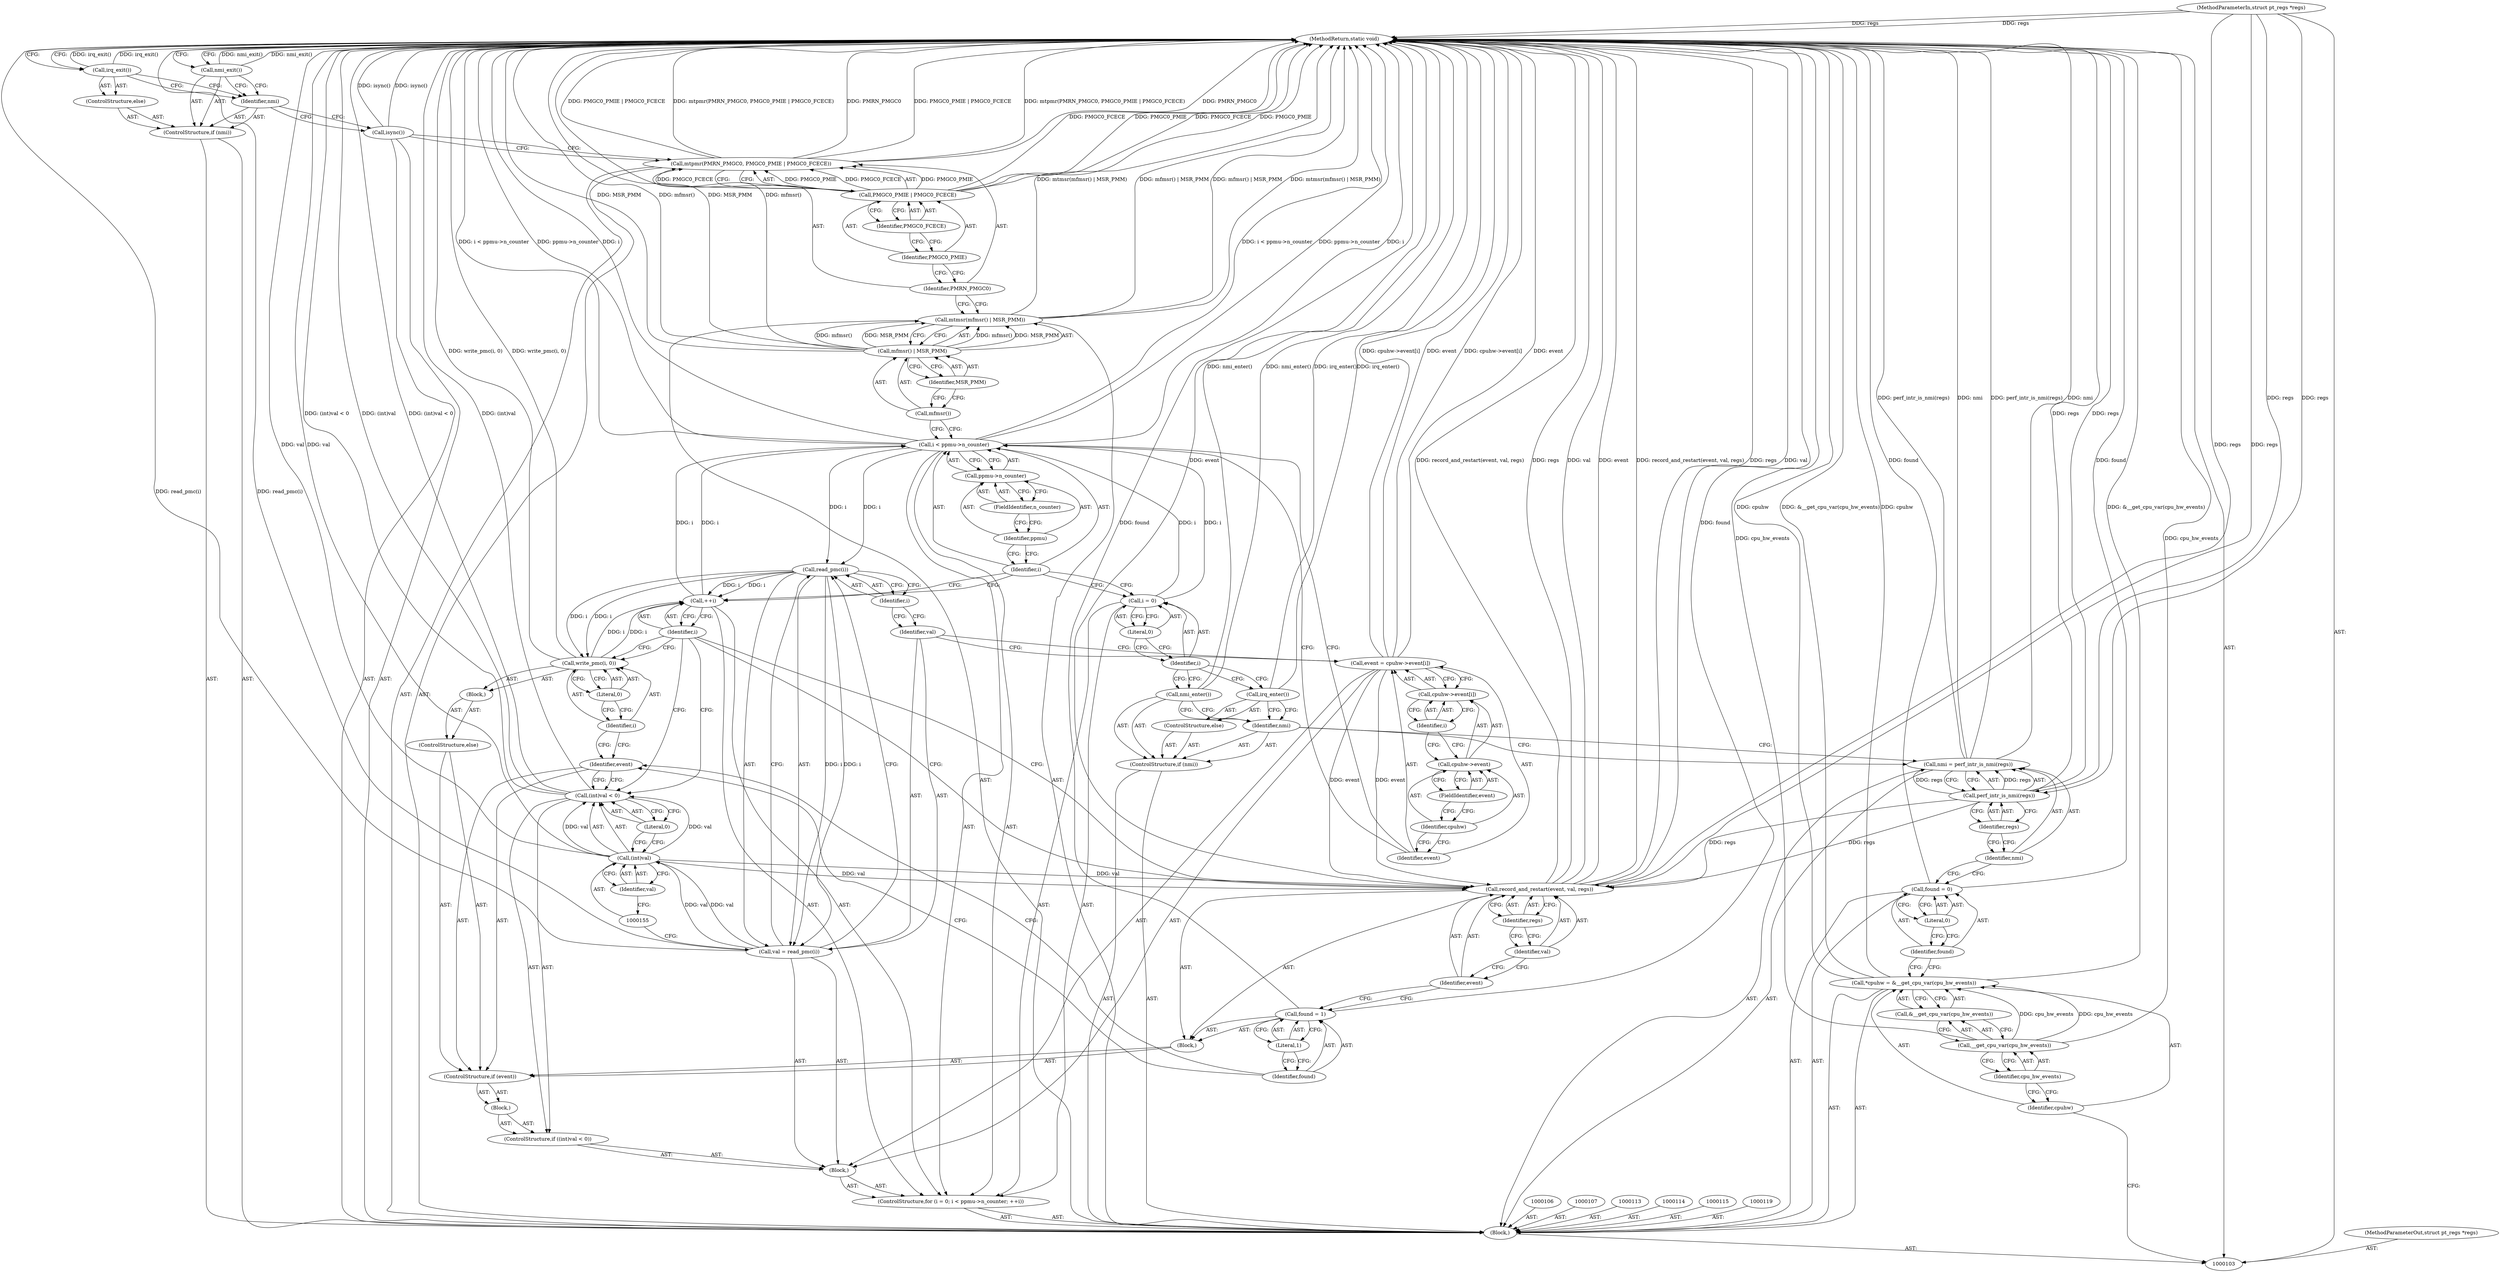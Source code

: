 digraph "0_linux_a8b0ca17b80e92faab46ee7179ba9e99ccb61233_17" {
"1000189" [label="(MethodReturn,static void)"];
"1000104" [label="(MethodParameterIn,struct pt_regs *regs)"];
"1000287" [label="(MethodParameterOut,struct pt_regs *regs)"];
"1000120" [label="(Call,nmi = perf_intr_is_nmi(regs))"];
"1000121" [label="(Identifier,nmi)"];
"1000123" [label="(Identifier,regs)"];
"1000122" [label="(Call,perf_intr_is_nmi(regs))"];
"1000124" [label="(ControlStructure,if (nmi))"];
"1000125" [label="(Identifier,nmi)"];
"1000126" [label="(Call,nmi_enter())"];
"1000127" [label="(ControlStructure,else)"];
"1000128" [label="(Call,irq_enter())"];
"1000129" [label="(ControlStructure,for (i = 0; i < ppmu->n_counter; ++i))"];
"1000132" [label="(Literal,0)"];
"1000133" [label="(Call,i < ppmu->n_counter)"];
"1000134" [label="(Identifier,i)"];
"1000135" [label="(Call,ppmu->n_counter)"];
"1000136" [label="(Identifier,ppmu)"];
"1000137" [label="(FieldIdentifier,n_counter)"];
"1000138" [label="(Call,++i)"];
"1000139" [label="(Identifier,i)"];
"1000140" [label="(Block,)"];
"1000130" [label="(Call,i = 0)"];
"1000131" [label="(Identifier,i)"];
"1000143" [label="(Call,cpuhw->event[i])"];
"1000144" [label="(Call,cpuhw->event)"];
"1000145" [label="(Identifier,cpuhw)"];
"1000146" [label="(FieldIdentifier,event)"];
"1000141" [label="(Call,event = cpuhw->event[i])"];
"1000142" [label="(Identifier,event)"];
"1000147" [label="(Identifier,i)"];
"1000151" [label="(Identifier,i)"];
"1000148" [label="(Call,val = read_pmc(i))"];
"1000149" [label="(Identifier,val)"];
"1000150" [label="(Call,read_pmc(i))"];
"1000105" [label="(Block,)"];
"1000156" [label="(Identifier,val)"];
"1000157" [label="(Literal,0)"];
"1000152" [label="(ControlStructure,if ((int)val < 0))"];
"1000158" [label="(Block,)"];
"1000153" [label="(Call,(int)val < 0)"];
"1000154" [label="(Call,(int)val)"];
"1000161" [label="(Block,)"];
"1000159" [label="(ControlStructure,if (event))"];
"1000160" [label="(Identifier,event)"];
"1000164" [label="(Literal,1)"];
"1000162" [label="(Call,found = 1)"];
"1000163" [label="(Identifier,found)"];
"1000166" [label="(Identifier,event)"];
"1000167" [label="(Identifier,val)"];
"1000168" [label="(Identifier,regs)"];
"1000165" [label="(Call,record_and_restart(event, val, regs))"];
"1000170" [label="(Block,)"];
"1000169" [label="(ControlStructure,else)"];
"1000172" [label="(Identifier,i)"];
"1000173" [label="(Literal,0)"];
"1000171" [label="(Call,write_pmc(i, 0))"];
"1000174" [label="(Call,mtmsr(mfmsr() | MSR_PMM))"];
"1000177" [label="(Identifier,MSR_PMM)"];
"1000175" [label="(Call,mfmsr() | MSR_PMM)"];
"1000176" [label="(Call,mfmsr())"];
"1000178" [label="(Call,mtpmr(PMRN_PMGC0, PMGC0_PMIE | PMGC0_FCECE))"];
"1000180" [label="(Call,PMGC0_PMIE | PMGC0_FCECE)"];
"1000181" [label="(Identifier,PMGC0_PMIE)"];
"1000182" [label="(Identifier,PMGC0_FCECE)"];
"1000179" [label="(Identifier,PMRN_PMGC0)"];
"1000183" [label="(Call,isync())"];
"1000108" [label="(Call,*cpuhw = &__get_cpu_var(cpu_hw_events))"];
"1000109" [label="(Identifier,cpuhw)"];
"1000110" [label="(Call,&__get_cpu_var(cpu_hw_events))"];
"1000111" [label="(Call,__get_cpu_var(cpu_hw_events))"];
"1000112" [label="(Identifier,cpu_hw_events)"];
"1000184" [label="(ControlStructure,if (nmi))"];
"1000185" [label="(Identifier,nmi)"];
"1000186" [label="(Call,nmi_exit())"];
"1000187" [label="(ControlStructure,else)"];
"1000188" [label="(Call,irq_exit())"];
"1000118" [label="(Literal,0)"];
"1000116" [label="(Call,found = 0)"];
"1000117" [label="(Identifier,found)"];
"1000189" -> "1000103"  [label="AST: "];
"1000189" -> "1000186"  [label="CFG: "];
"1000189" -> "1000188"  [label="CFG: "];
"1000141" -> "1000189"  [label="DDG: event"];
"1000141" -> "1000189"  [label="DDG: cpuhw->event[i]"];
"1000165" -> "1000189"  [label="DDG: event"];
"1000165" -> "1000189"  [label="DDG: record_and_restart(event, val, regs)"];
"1000165" -> "1000189"  [label="DDG: regs"];
"1000165" -> "1000189"  [label="DDG: val"];
"1000180" -> "1000189"  [label="DDG: PMGC0_PMIE"];
"1000180" -> "1000189"  [label="DDG: PMGC0_FCECE"];
"1000153" -> "1000189"  [label="DDG: (int)val < 0"];
"1000153" -> "1000189"  [label="DDG: (int)val"];
"1000116" -> "1000189"  [label="DDG: found"];
"1000188" -> "1000189"  [label="DDG: irq_exit()"];
"1000178" -> "1000189"  [label="DDG: mtpmr(PMRN_PMGC0, PMGC0_PMIE | PMGC0_FCECE)"];
"1000178" -> "1000189"  [label="DDG: PMRN_PMGC0"];
"1000178" -> "1000189"  [label="DDG: PMGC0_PMIE | PMGC0_FCECE"];
"1000186" -> "1000189"  [label="DDG: nmi_exit()"];
"1000126" -> "1000189"  [label="DDG: nmi_enter()"];
"1000104" -> "1000189"  [label="DDG: regs"];
"1000122" -> "1000189"  [label="DDG: regs"];
"1000133" -> "1000189"  [label="DDG: i"];
"1000133" -> "1000189"  [label="DDG: i < ppmu->n_counter"];
"1000133" -> "1000189"  [label="DDG: ppmu->n_counter"];
"1000120" -> "1000189"  [label="DDG: nmi"];
"1000120" -> "1000189"  [label="DDG: perf_intr_is_nmi(regs)"];
"1000175" -> "1000189"  [label="DDG: mfmsr()"];
"1000175" -> "1000189"  [label="DDG: MSR_PMM"];
"1000111" -> "1000189"  [label="DDG: cpu_hw_events"];
"1000108" -> "1000189"  [label="DDG: &__get_cpu_var(cpu_hw_events)"];
"1000108" -> "1000189"  [label="DDG: cpuhw"];
"1000171" -> "1000189"  [label="DDG: write_pmc(i, 0)"];
"1000148" -> "1000189"  [label="DDG: read_pmc(i)"];
"1000128" -> "1000189"  [label="DDG: irq_enter()"];
"1000154" -> "1000189"  [label="DDG: val"];
"1000162" -> "1000189"  [label="DDG: found"];
"1000183" -> "1000189"  [label="DDG: isync()"];
"1000174" -> "1000189"  [label="DDG: mtmsr(mfmsr() | MSR_PMM)"];
"1000174" -> "1000189"  [label="DDG: mfmsr() | MSR_PMM"];
"1000104" -> "1000103"  [label="AST: "];
"1000104" -> "1000189"  [label="DDG: regs"];
"1000104" -> "1000122"  [label="DDG: regs"];
"1000104" -> "1000165"  [label="DDG: regs"];
"1000287" -> "1000103"  [label="AST: "];
"1000120" -> "1000105"  [label="AST: "];
"1000120" -> "1000122"  [label="CFG: "];
"1000121" -> "1000120"  [label="AST: "];
"1000122" -> "1000120"  [label="AST: "];
"1000125" -> "1000120"  [label="CFG: "];
"1000120" -> "1000189"  [label="DDG: nmi"];
"1000120" -> "1000189"  [label="DDG: perf_intr_is_nmi(regs)"];
"1000122" -> "1000120"  [label="DDG: regs"];
"1000121" -> "1000120"  [label="AST: "];
"1000121" -> "1000116"  [label="CFG: "];
"1000123" -> "1000121"  [label="CFG: "];
"1000123" -> "1000122"  [label="AST: "];
"1000123" -> "1000121"  [label="CFG: "];
"1000122" -> "1000123"  [label="CFG: "];
"1000122" -> "1000120"  [label="AST: "];
"1000122" -> "1000123"  [label="CFG: "];
"1000123" -> "1000122"  [label="AST: "];
"1000120" -> "1000122"  [label="CFG: "];
"1000122" -> "1000189"  [label="DDG: regs"];
"1000122" -> "1000120"  [label="DDG: regs"];
"1000104" -> "1000122"  [label="DDG: regs"];
"1000122" -> "1000165"  [label="DDG: regs"];
"1000124" -> "1000105"  [label="AST: "];
"1000125" -> "1000124"  [label="AST: "];
"1000126" -> "1000124"  [label="AST: "];
"1000127" -> "1000124"  [label="AST: "];
"1000125" -> "1000124"  [label="AST: "];
"1000125" -> "1000120"  [label="CFG: "];
"1000126" -> "1000125"  [label="CFG: "];
"1000128" -> "1000125"  [label="CFG: "];
"1000126" -> "1000124"  [label="AST: "];
"1000126" -> "1000125"  [label="CFG: "];
"1000131" -> "1000126"  [label="CFG: "];
"1000126" -> "1000189"  [label="DDG: nmi_enter()"];
"1000127" -> "1000124"  [label="AST: "];
"1000128" -> "1000127"  [label="AST: "];
"1000128" -> "1000127"  [label="AST: "];
"1000128" -> "1000125"  [label="CFG: "];
"1000131" -> "1000128"  [label="CFG: "];
"1000128" -> "1000189"  [label="DDG: irq_enter()"];
"1000129" -> "1000105"  [label="AST: "];
"1000130" -> "1000129"  [label="AST: "];
"1000133" -> "1000129"  [label="AST: "];
"1000138" -> "1000129"  [label="AST: "];
"1000140" -> "1000129"  [label="AST: "];
"1000132" -> "1000130"  [label="AST: "];
"1000132" -> "1000131"  [label="CFG: "];
"1000130" -> "1000132"  [label="CFG: "];
"1000133" -> "1000129"  [label="AST: "];
"1000133" -> "1000135"  [label="CFG: "];
"1000134" -> "1000133"  [label="AST: "];
"1000135" -> "1000133"  [label="AST: "];
"1000142" -> "1000133"  [label="CFG: "];
"1000176" -> "1000133"  [label="CFG: "];
"1000133" -> "1000189"  [label="DDG: i"];
"1000133" -> "1000189"  [label="DDG: i < ppmu->n_counter"];
"1000133" -> "1000189"  [label="DDG: ppmu->n_counter"];
"1000138" -> "1000133"  [label="DDG: i"];
"1000130" -> "1000133"  [label="DDG: i"];
"1000133" -> "1000150"  [label="DDG: i"];
"1000134" -> "1000133"  [label="AST: "];
"1000134" -> "1000130"  [label="CFG: "];
"1000134" -> "1000138"  [label="CFG: "];
"1000136" -> "1000134"  [label="CFG: "];
"1000135" -> "1000133"  [label="AST: "];
"1000135" -> "1000137"  [label="CFG: "];
"1000136" -> "1000135"  [label="AST: "];
"1000137" -> "1000135"  [label="AST: "];
"1000133" -> "1000135"  [label="CFG: "];
"1000136" -> "1000135"  [label="AST: "];
"1000136" -> "1000134"  [label="CFG: "];
"1000137" -> "1000136"  [label="CFG: "];
"1000137" -> "1000135"  [label="AST: "];
"1000137" -> "1000136"  [label="CFG: "];
"1000135" -> "1000137"  [label="CFG: "];
"1000138" -> "1000129"  [label="AST: "];
"1000138" -> "1000139"  [label="CFG: "];
"1000139" -> "1000138"  [label="AST: "];
"1000134" -> "1000138"  [label="CFG: "];
"1000138" -> "1000133"  [label="DDG: i"];
"1000171" -> "1000138"  [label="DDG: i"];
"1000150" -> "1000138"  [label="DDG: i"];
"1000139" -> "1000138"  [label="AST: "];
"1000139" -> "1000165"  [label="CFG: "];
"1000139" -> "1000171"  [label="CFG: "];
"1000139" -> "1000153"  [label="CFG: "];
"1000138" -> "1000139"  [label="CFG: "];
"1000140" -> "1000129"  [label="AST: "];
"1000141" -> "1000140"  [label="AST: "];
"1000148" -> "1000140"  [label="AST: "];
"1000152" -> "1000140"  [label="AST: "];
"1000130" -> "1000129"  [label="AST: "];
"1000130" -> "1000132"  [label="CFG: "];
"1000131" -> "1000130"  [label="AST: "];
"1000132" -> "1000130"  [label="AST: "];
"1000134" -> "1000130"  [label="CFG: "];
"1000130" -> "1000133"  [label="DDG: i"];
"1000131" -> "1000130"  [label="AST: "];
"1000131" -> "1000126"  [label="CFG: "];
"1000131" -> "1000128"  [label="CFG: "];
"1000132" -> "1000131"  [label="CFG: "];
"1000143" -> "1000141"  [label="AST: "];
"1000143" -> "1000147"  [label="CFG: "];
"1000144" -> "1000143"  [label="AST: "];
"1000147" -> "1000143"  [label="AST: "];
"1000141" -> "1000143"  [label="CFG: "];
"1000144" -> "1000143"  [label="AST: "];
"1000144" -> "1000146"  [label="CFG: "];
"1000145" -> "1000144"  [label="AST: "];
"1000146" -> "1000144"  [label="AST: "];
"1000147" -> "1000144"  [label="CFG: "];
"1000145" -> "1000144"  [label="AST: "];
"1000145" -> "1000142"  [label="CFG: "];
"1000146" -> "1000145"  [label="CFG: "];
"1000146" -> "1000144"  [label="AST: "];
"1000146" -> "1000145"  [label="CFG: "];
"1000144" -> "1000146"  [label="CFG: "];
"1000141" -> "1000140"  [label="AST: "];
"1000141" -> "1000143"  [label="CFG: "];
"1000142" -> "1000141"  [label="AST: "];
"1000143" -> "1000141"  [label="AST: "];
"1000149" -> "1000141"  [label="CFG: "];
"1000141" -> "1000189"  [label="DDG: event"];
"1000141" -> "1000189"  [label="DDG: cpuhw->event[i]"];
"1000141" -> "1000165"  [label="DDG: event"];
"1000142" -> "1000141"  [label="AST: "];
"1000142" -> "1000133"  [label="CFG: "];
"1000145" -> "1000142"  [label="CFG: "];
"1000147" -> "1000143"  [label="AST: "];
"1000147" -> "1000144"  [label="CFG: "];
"1000143" -> "1000147"  [label="CFG: "];
"1000151" -> "1000150"  [label="AST: "];
"1000151" -> "1000149"  [label="CFG: "];
"1000150" -> "1000151"  [label="CFG: "];
"1000148" -> "1000140"  [label="AST: "];
"1000148" -> "1000150"  [label="CFG: "];
"1000149" -> "1000148"  [label="AST: "];
"1000150" -> "1000148"  [label="AST: "];
"1000155" -> "1000148"  [label="CFG: "];
"1000148" -> "1000189"  [label="DDG: read_pmc(i)"];
"1000150" -> "1000148"  [label="DDG: i"];
"1000148" -> "1000154"  [label="DDG: val"];
"1000149" -> "1000148"  [label="AST: "];
"1000149" -> "1000141"  [label="CFG: "];
"1000151" -> "1000149"  [label="CFG: "];
"1000150" -> "1000148"  [label="AST: "];
"1000150" -> "1000151"  [label="CFG: "];
"1000151" -> "1000150"  [label="AST: "];
"1000148" -> "1000150"  [label="CFG: "];
"1000150" -> "1000138"  [label="DDG: i"];
"1000150" -> "1000148"  [label="DDG: i"];
"1000133" -> "1000150"  [label="DDG: i"];
"1000150" -> "1000171"  [label="DDG: i"];
"1000105" -> "1000103"  [label="AST: "];
"1000106" -> "1000105"  [label="AST: "];
"1000107" -> "1000105"  [label="AST: "];
"1000108" -> "1000105"  [label="AST: "];
"1000113" -> "1000105"  [label="AST: "];
"1000114" -> "1000105"  [label="AST: "];
"1000115" -> "1000105"  [label="AST: "];
"1000116" -> "1000105"  [label="AST: "];
"1000119" -> "1000105"  [label="AST: "];
"1000120" -> "1000105"  [label="AST: "];
"1000124" -> "1000105"  [label="AST: "];
"1000129" -> "1000105"  [label="AST: "];
"1000174" -> "1000105"  [label="AST: "];
"1000178" -> "1000105"  [label="AST: "];
"1000183" -> "1000105"  [label="AST: "];
"1000184" -> "1000105"  [label="AST: "];
"1000156" -> "1000154"  [label="AST: "];
"1000156" -> "1000155"  [label="CFG: "];
"1000154" -> "1000156"  [label="CFG: "];
"1000157" -> "1000153"  [label="AST: "];
"1000157" -> "1000154"  [label="CFG: "];
"1000153" -> "1000157"  [label="CFG: "];
"1000152" -> "1000140"  [label="AST: "];
"1000153" -> "1000152"  [label="AST: "];
"1000158" -> "1000152"  [label="AST: "];
"1000158" -> "1000152"  [label="AST: "];
"1000159" -> "1000158"  [label="AST: "];
"1000153" -> "1000152"  [label="AST: "];
"1000153" -> "1000157"  [label="CFG: "];
"1000154" -> "1000153"  [label="AST: "];
"1000157" -> "1000153"  [label="AST: "];
"1000160" -> "1000153"  [label="CFG: "];
"1000139" -> "1000153"  [label="CFG: "];
"1000153" -> "1000189"  [label="DDG: (int)val < 0"];
"1000153" -> "1000189"  [label="DDG: (int)val"];
"1000154" -> "1000153"  [label="DDG: val"];
"1000154" -> "1000153"  [label="AST: "];
"1000154" -> "1000156"  [label="CFG: "];
"1000155" -> "1000154"  [label="AST: "];
"1000156" -> "1000154"  [label="AST: "];
"1000157" -> "1000154"  [label="CFG: "];
"1000154" -> "1000189"  [label="DDG: val"];
"1000154" -> "1000153"  [label="DDG: val"];
"1000148" -> "1000154"  [label="DDG: val"];
"1000154" -> "1000165"  [label="DDG: val"];
"1000161" -> "1000159"  [label="AST: "];
"1000162" -> "1000161"  [label="AST: "];
"1000165" -> "1000161"  [label="AST: "];
"1000159" -> "1000158"  [label="AST: "];
"1000160" -> "1000159"  [label="AST: "];
"1000161" -> "1000159"  [label="AST: "];
"1000169" -> "1000159"  [label="AST: "];
"1000160" -> "1000159"  [label="AST: "];
"1000160" -> "1000153"  [label="CFG: "];
"1000163" -> "1000160"  [label="CFG: "];
"1000172" -> "1000160"  [label="CFG: "];
"1000164" -> "1000162"  [label="AST: "];
"1000164" -> "1000163"  [label="CFG: "];
"1000162" -> "1000164"  [label="CFG: "];
"1000162" -> "1000161"  [label="AST: "];
"1000162" -> "1000164"  [label="CFG: "];
"1000163" -> "1000162"  [label="AST: "];
"1000164" -> "1000162"  [label="AST: "];
"1000166" -> "1000162"  [label="CFG: "];
"1000162" -> "1000189"  [label="DDG: found"];
"1000163" -> "1000162"  [label="AST: "];
"1000163" -> "1000160"  [label="CFG: "];
"1000164" -> "1000163"  [label="CFG: "];
"1000166" -> "1000165"  [label="AST: "];
"1000166" -> "1000162"  [label="CFG: "];
"1000167" -> "1000166"  [label="CFG: "];
"1000167" -> "1000165"  [label="AST: "];
"1000167" -> "1000166"  [label="CFG: "];
"1000168" -> "1000167"  [label="CFG: "];
"1000168" -> "1000165"  [label="AST: "];
"1000168" -> "1000167"  [label="CFG: "];
"1000165" -> "1000168"  [label="CFG: "];
"1000165" -> "1000161"  [label="AST: "];
"1000165" -> "1000168"  [label="CFG: "];
"1000166" -> "1000165"  [label="AST: "];
"1000167" -> "1000165"  [label="AST: "];
"1000168" -> "1000165"  [label="AST: "];
"1000139" -> "1000165"  [label="CFG: "];
"1000165" -> "1000189"  [label="DDG: event"];
"1000165" -> "1000189"  [label="DDG: record_and_restart(event, val, regs)"];
"1000165" -> "1000189"  [label="DDG: regs"];
"1000165" -> "1000189"  [label="DDG: val"];
"1000141" -> "1000165"  [label="DDG: event"];
"1000154" -> "1000165"  [label="DDG: val"];
"1000122" -> "1000165"  [label="DDG: regs"];
"1000104" -> "1000165"  [label="DDG: regs"];
"1000170" -> "1000169"  [label="AST: "];
"1000171" -> "1000170"  [label="AST: "];
"1000169" -> "1000159"  [label="AST: "];
"1000170" -> "1000169"  [label="AST: "];
"1000172" -> "1000171"  [label="AST: "];
"1000172" -> "1000160"  [label="CFG: "];
"1000173" -> "1000172"  [label="CFG: "];
"1000173" -> "1000171"  [label="AST: "];
"1000173" -> "1000172"  [label="CFG: "];
"1000171" -> "1000173"  [label="CFG: "];
"1000171" -> "1000170"  [label="AST: "];
"1000171" -> "1000173"  [label="CFG: "];
"1000172" -> "1000171"  [label="AST: "];
"1000173" -> "1000171"  [label="AST: "];
"1000139" -> "1000171"  [label="CFG: "];
"1000171" -> "1000189"  [label="DDG: write_pmc(i, 0)"];
"1000171" -> "1000138"  [label="DDG: i"];
"1000150" -> "1000171"  [label="DDG: i"];
"1000174" -> "1000105"  [label="AST: "];
"1000174" -> "1000175"  [label="CFG: "];
"1000175" -> "1000174"  [label="AST: "];
"1000179" -> "1000174"  [label="CFG: "];
"1000174" -> "1000189"  [label="DDG: mtmsr(mfmsr() | MSR_PMM)"];
"1000174" -> "1000189"  [label="DDG: mfmsr() | MSR_PMM"];
"1000175" -> "1000174"  [label="DDG: mfmsr()"];
"1000175" -> "1000174"  [label="DDG: MSR_PMM"];
"1000177" -> "1000175"  [label="AST: "];
"1000177" -> "1000176"  [label="CFG: "];
"1000175" -> "1000177"  [label="CFG: "];
"1000175" -> "1000174"  [label="AST: "];
"1000175" -> "1000177"  [label="CFG: "];
"1000176" -> "1000175"  [label="AST: "];
"1000177" -> "1000175"  [label="AST: "];
"1000174" -> "1000175"  [label="CFG: "];
"1000175" -> "1000189"  [label="DDG: mfmsr()"];
"1000175" -> "1000189"  [label="DDG: MSR_PMM"];
"1000175" -> "1000174"  [label="DDG: mfmsr()"];
"1000175" -> "1000174"  [label="DDG: MSR_PMM"];
"1000176" -> "1000175"  [label="AST: "];
"1000176" -> "1000133"  [label="CFG: "];
"1000177" -> "1000176"  [label="CFG: "];
"1000178" -> "1000105"  [label="AST: "];
"1000178" -> "1000180"  [label="CFG: "];
"1000179" -> "1000178"  [label="AST: "];
"1000180" -> "1000178"  [label="AST: "];
"1000183" -> "1000178"  [label="CFG: "];
"1000178" -> "1000189"  [label="DDG: mtpmr(PMRN_PMGC0, PMGC0_PMIE | PMGC0_FCECE)"];
"1000178" -> "1000189"  [label="DDG: PMRN_PMGC0"];
"1000178" -> "1000189"  [label="DDG: PMGC0_PMIE | PMGC0_FCECE"];
"1000180" -> "1000178"  [label="DDG: PMGC0_PMIE"];
"1000180" -> "1000178"  [label="DDG: PMGC0_FCECE"];
"1000180" -> "1000178"  [label="AST: "];
"1000180" -> "1000182"  [label="CFG: "];
"1000181" -> "1000180"  [label="AST: "];
"1000182" -> "1000180"  [label="AST: "];
"1000178" -> "1000180"  [label="CFG: "];
"1000180" -> "1000189"  [label="DDG: PMGC0_PMIE"];
"1000180" -> "1000189"  [label="DDG: PMGC0_FCECE"];
"1000180" -> "1000178"  [label="DDG: PMGC0_PMIE"];
"1000180" -> "1000178"  [label="DDG: PMGC0_FCECE"];
"1000181" -> "1000180"  [label="AST: "];
"1000181" -> "1000179"  [label="CFG: "];
"1000182" -> "1000181"  [label="CFG: "];
"1000182" -> "1000180"  [label="AST: "];
"1000182" -> "1000181"  [label="CFG: "];
"1000180" -> "1000182"  [label="CFG: "];
"1000179" -> "1000178"  [label="AST: "];
"1000179" -> "1000174"  [label="CFG: "];
"1000181" -> "1000179"  [label="CFG: "];
"1000183" -> "1000105"  [label="AST: "];
"1000183" -> "1000178"  [label="CFG: "];
"1000185" -> "1000183"  [label="CFG: "];
"1000183" -> "1000189"  [label="DDG: isync()"];
"1000108" -> "1000105"  [label="AST: "];
"1000108" -> "1000110"  [label="CFG: "];
"1000109" -> "1000108"  [label="AST: "];
"1000110" -> "1000108"  [label="AST: "];
"1000117" -> "1000108"  [label="CFG: "];
"1000108" -> "1000189"  [label="DDG: &__get_cpu_var(cpu_hw_events)"];
"1000108" -> "1000189"  [label="DDG: cpuhw"];
"1000111" -> "1000108"  [label="DDG: cpu_hw_events"];
"1000109" -> "1000108"  [label="AST: "];
"1000109" -> "1000103"  [label="CFG: "];
"1000112" -> "1000109"  [label="CFG: "];
"1000110" -> "1000108"  [label="AST: "];
"1000110" -> "1000111"  [label="CFG: "];
"1000111" -> "1000110"  [label="AST: "];
"1000108" -> "1000110"  [label="CFG: "];
"1000111" -> "1000110"  [label="AST: "];
"1000111" -> "1000112"  [label="CFG: "];
"1000112" -> "1000111"  [label="AST: "];
"1000110" -> "1000111"  [label="CFG: "];
"1000111" -> "1000189"  [label="DDG: cpu_hw_events"];
"1000111" -> "1000108"  [label="DDG: cpu_hw_events"];
"1000112" -> "1000111"  [label="AST: "];
"1000112" -> "1000109"  [label="CFG: "];
"1000111" -> "1000112"  [label="CFG: "];
"1000184" -> "1000105"  [label="AST: "];
"1000185" -> "1000184"  [label="AST: "];
"1000186" -> "1000184"  [label="AST: "];
"1000187" -> "1000184"  [label="AST: "];
"1000185" -> "1000184"  [label="AST: "];
"1000185" -> "1000183"  [label="CFG: "];
"1000186" -> "1000185"  [label="CFG: "];
"1000188" -> "1000185"  [label="CFG: "];
"1000186" -> "1000184"  [label="AST: "];
"1000186" -> "1000185"  [label="CFG: "];
"1000189" -> "1000186"  [label="CFG: "];
"1000186" -> "1000189"  [label="DDG: nmi_exit()"];
"1000187" -> "1000184"  [label="AST: "];
"1000188" -> "1000187"  [label="AST: "];
"1000188" -> "1000187"  [label="AST: "];
"1000188" -> "1000185"  [label="CFG: "];
"1000189" -> "1000188"  [label="CFG: "];
"1000188" -> "1000189"  [label="DDG: irq_exit()"];
"1000118" -> "1000116"  [label="AST: "];
"1000118" -> "1000117"  [label="CFG: "];
"1000116" -> "1000118"  [label="CFG: "];
"1000116" -> "1000105"  [label="AST: "];
"1000116" -> "1000118"  [label="CFG: "];
"1000117" -> "1000116"  [label="AST: "];
"1000118" -> "1000116"  [label="AST: "];
"1000121" -> "1000116"  [label="CFG: "];
"1000116" -> "1000189"  [label="DDG: found"];
"1000117" -> "1000116"  [label="AST: "];
"1000117" -> "1000108"  [label="CFG: "];
"1000118" -> "1000117"  [label="CFG: "];
}

